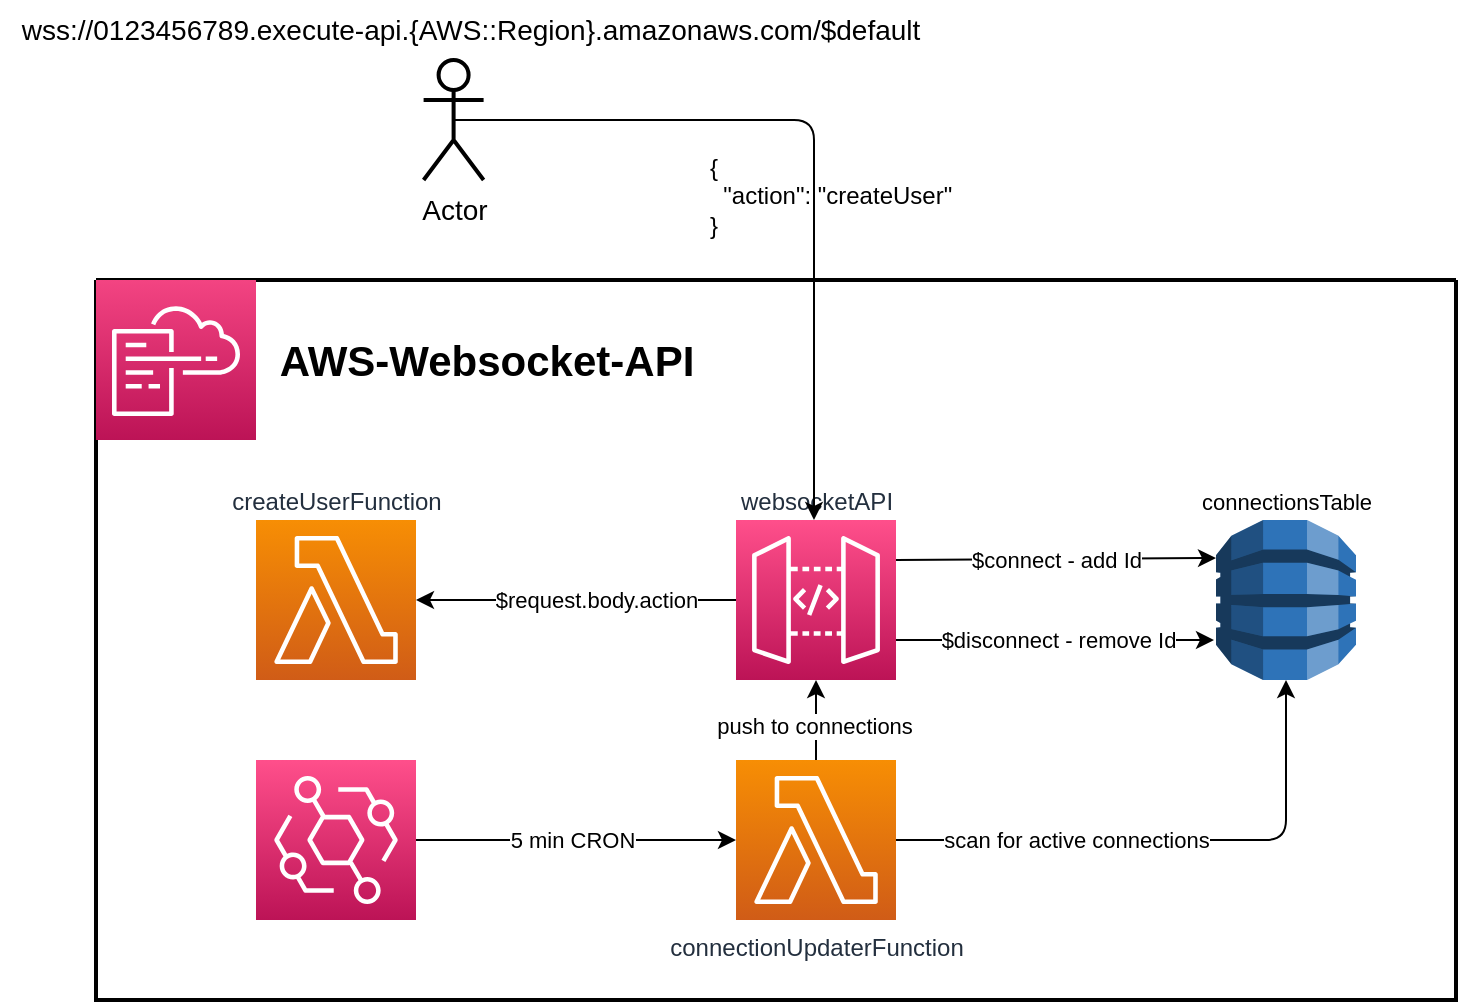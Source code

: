 <mxfile>
    <diagram id="uQtb4kDnB-4BG6wCOJv8" name="Page-1">
        <mxGraphModel dx="2029" dy="892" grid="1" gridSize="10" guides="1" tooltips="1" connect="1" arrows="1" fold="1" page="1" pageScale="1" pageWidth="827" pageHeight="1169" math="0" shadow="0">
            <root>
                <mxCell id="0"/>
                <mxCell id="1" parent="0"/>
                <mxCell id="209" value="" style="swimlane;startSize=0;strokeWidth=2;" parent="1" vertex="1">
                    <mxGeometry x="-600" y="320" width="680" height="360" as="geometry"/>
                </mxCell>
                <mxCell id="210" value="&lt;h2 class=&quot;awsui_header-text_1r9lg_5gt1n_553&quot; style=&quot;font-size: 21px&quot;&gt;AWS-Websocket-API&lt;/h2&gt;" style="text;html=1;align=center;verticalAlign=middle;resizable=0;points=[];autosize=1;strokeColor=none;fillColor=none;fontSize=21;" parent="209" vertex="1">
                    <mxGeometry x="80" y="5" width="230" height="70" as="geometry"/>
                </mxCell>
                <mxCell id="211" value="" style="sketch=0;points=[[0,0,0],[0.25,0,0],[0.5,0,0],[0.75,0,0],[1,0,0],[0,1,0],[0.25,1,0],[0.5,1,0],[0.75,1,0],[1,1,0],[0,0.25,0],[0,0.5,0],[0,0.75,0],[1,0.25,0],[1,0.5,0],[1,0.75,0]];points=[[0,0,0],[0.25,0,0],[0.5,0,0],[0.75,0,0],[1,0,0],[0,1,0],[0.25,1,0],[0.5,1,0],[0.75,1,0],[1,1,0],[0,0.25,0],[0,0.5,0],[0,0.75,0],[1,0.25,0],[1,0.5,0],[1,0.75,0]];outlineConnect=0;fontColor=#232F3E;gradientColor=#F34482;gradientDirection=north;fillColor=#BC1356;strokeColor=#ffffff;dashed=0;verticalLabelPosition=bottom;verticalAlign=top;align=center;html=1;fontSize=12;fontStyle=0;aspect=fixed;shape=mxgraph.aws4.resourceIcon;resIcon=mxgraph.aws4.cloudformation;" parent="209" vertex="1">
                    <mxGeometry width="80" height="80" as="geometry"/>
                </mxCell>
                <mxCell id="267" style="edgeStyle=none;html=1;exitX=1;exitY=0.75;exitDx=0;exitDy=0;exitPerimeter=0;" edge="1" parent="209" source="264">
                    <mxGeometry relative="1" as="geometry">
                        <mxPoint x="150" y="180" as="sourcePoint"/>
                        <mxPoint x="559" y="180" as="targetPoint"/>
                    </mxGeometry>
                </mxCell>
                <mxCell id="269" value="$disconnect - remove Id" style="edgeLabel;html=1;align=center;verticalAlign=middle;resizable=0;points=[];" vertex="1" connectable="0" parent="267">
                    <mxGeometry x="-0.103" y="-2" relative="1" as="geometry">
                        <mxPoint x="9" y="-2" as="offset"/>
                    </mxGeometry>
                </mxCell>
                <mxCell id="239" value="connectionsTable" style="outlineConnect=0;dashed=0;verticalLabelPosition=top;verticalAlign=bottom;align=center;html=1;shape=mxgraph.aws3.dynamo_db;fillColor=#2E73B8;gradientColor=none;fontSize=11;labelPosition=center;" parent="209" vertex="1">
                    <mxGeometry x="560" y="120" width="70" height="80" as="geometry"/>
                </mxCell>
                <mxCell id="266" style="edgeStyle=none;html=1;exitX=1;exitY=0.25;exitDx=0;exitDy=0;exitPerimeter=0;" edge="1" parent="209" source="264">
                    <mxGeometry relative="1" as="geometry">
                        <mxPoint x="560" y="139" as="targetPoint"/>
                    </mxGeometry>
                </mxCell>
                <mxCell id="268" value="$connect - add Id" style="edgeLabel;html=1;align=center;verticalAlign=middle;resizable=0;points=[];" vertex="1" connectable="0" parent="266">
                    <mxGeometry x="0.748" relative="1" as="geometry">
                        <mxPoint x="-60" y="1" as="offset"/>
                    </mxGeometry>
                </mxCell>
                <mxCell id="281" style="edgeStyle=none;html=1;" edge="1" parent="209" source="264" target="280">
                    <mxGeometry relative="1" as="geometry"/>
                </mxCell>
                <mxCell id="282" value="$request.body.action" style="edgeLabel;html=1;align=center;verticalAlign=middle;resizable=0;points=[];" vertex="1" connectable="0" parent="281">
                    <mxGeometry x="0.125" relative="1" as="geometry">
                        <mxPoint x="20" as="offset"/>
                    </mxGeometry>
                </mxCell>
                <mxCell id="264" value="websocketAPI" style="sketch=0;points=[[0,0,0],[0.25,0,0],[0.5,0,0],[0.75,0,0],[1,0,0],[0,1,0],[0.25,1,0],[0.5,1,0],[0.75,1,0],[1,1,0],[0,0.25,0],[0,0.5,0],[0,0.75,0],[1,0.25,0],[1,0.5,0],[1,0.75,0]];outlineConnect=0;fontColor=#232F3E;gradientColor=#FF4F8B;gradientDirection=north;fillColor=#BC1356;strokeColor=#ffffff;dashed=0;verticalLabelPosition=top;verticalAlign=bottom;align=center;html=1;fontSize=12;fontStyle=0;aspect=fixed;shape=mxgraph.aws4.resourceIcon;resIcon=mxgraph.aws4.api_gateway;labelPosition=center;" vertex="1" parent="209">
                    <mxGeometry x="320" y="120" width="80" height="80" as="geometry"/>
                </mxCell>
                <mxCell id="280" value="createUserFunction" style="sketch=0;points=[[0,0,0],[0.25,0,0],[0.5,0,0],[0.75,0,0],[1,0,0],[0,1,0],[0.25,1,0],[0.5,1,0],[0.75,1,0],[1,1,0],[0,0.25,0],[0,0.5,0],[0,0.75,0],[1,0.25,0],[1,0.5,0],[1,0.75,0]];outlineConnect=0;fontColor=#232F3E;gradientColor=#F78E04;gradientDirection=north;fillColor=#D05C17;strokeColor=#ffffff;dashed=0;verticalLabelPosition=top;verticalAlign=bottom;align=center;html=1;fontSize=12;fontStyle=0;aspect=fixed;shape=mxgraph.aws4.resourceIcon;resIcon=mxgraph.aws4.lambda;labelPosition=center;" vertex="1" parent="209">
                    <mxGeometry x="80" y="120" width="80" height="80" as="geometry"/>
                </mxCell>
                <mxCell id="284" style="edgeStyle=none;html=1;entryX=0.5;entryY=1;entryDx=0;entryDy=0;entryPerimeter=0;" edge="1" parent="209" source="283" target="239">
                    <mxGeometry relative="1" as="geometry">
                        <Array as="points">
                            <mxPoint x="595" y="280"/>
                        </Array>
                    </mxGeometry>
                </mxCell>
                <mxCell id="286" value="scan for active connections" style="edgeLabel;html=1;align=center;verticalAlign=middle;resizable=0;points=[];" vertex="1" connectable="0" parent="284">
                    <mxGeometry x="-0.239" y="-1" relative="1" as="geometry">
                        <mxPoint x="-15" y="-1" as="offset"/>
                    </mxGeometry>
                </mxCell>
                <mxCell id="285" style="edgeStyle=none;html=1;" edge="1" parent="209" source="283" target="264">
                    <mxGeometry relative="1" as="geometry">
                        <Array as="points">
                            <mxPoint x="360" y="220"/>
                        </Array>
                    </mxGeometry>
                </mxCell>
                <mxCell id="283" value="connectionUpdaterFunction" style="sketch=0;points=[[0,0,0],[0.25,0,0],[0.5,0,0],[0.75,0,0],[1,0,0],[0,1,0],[0.25,1,0],[0.5,1,0],[0.75,1,0],[1,1,0],[0,0.25,0],[0,0.5,0],[0,0.75,0],[1,0.25,0],[1,0.5,0],[1,0.75,0]];outlineConnect=0;fontColor=#232F3E;gradientColor=#F78E04;gradientDirection=north;fillColor=#D05C17;strokeColor=#ffffff;dashed=0;verticalLabelPosition=bottom;verticalAlign=top;align=center;html=1;fontSize=12;fontStyle=0;aspect=fixed;shape=mxgraph.aws4.resourceIcon;resIcon=mxgraph.aws4.lambda;" vertex="1" parent="209">
                    <mxGeometry x="320" y="240" width="80" height="80" as="geometry"/>
                </mxCell>
                <mxCell id="287" value="push to connections" style="edgeLabel;html=1;align=center;verticalAlign=middle;resizable=0;points=[];" vertex="1" connectable="0" parent="209">
                    <mxGeometry x="360.002" y="224" as="geometry">
                        <mxPoint x="-1" y="-1" as="offset"/>
                    </mxGeometry>
                </mxCell>
                <mxCell id="289" style="edgeStyle=none;html=1;" edge="1" parent="209" source="288" target="283">
                    <mxGeometry relative="1" as="geometry"/>
                </mxCell>
                <mxCell id="290" value="5 min CRON" style="edgeLabel;html=1;align=center;verticalAlign=middle;resizable=0;points=[];" vertex="1" connectable="0" parent="289">
                    <mxGeometry x="-0.133" relative="1" as="geometry">
                        <mxPoint x="8" as="offset"/>
                    </mxGeometry>
                </mxCell>
                <mxCell id="288" value="" style="sketch=0;points=[[0,0,0],[0.25,0,0],[0.5,0,0],[0.75,0,0],[1,0,0],[0,1,0],[0.25,1,0],[0.5,1,0],[0.75,1,0],[1,1,0],[0,0.25,0],[0,0.5,0],[0,0.75,0],[1,0.25,0],[1,0.5,0],[1,0.75,0]];outlineConnect=0;fontColor=#232F3E;gradientColor=#FF4F8B;gradientDirection=north;fillColor=#BC1356;strokeColor=#ffffff;dashed=0;verticalLabelPosition=bottom;verticalAlign=top;align=center;html=1;fontSize=12;fontStyle=0;aspect=fixed;shape=mxgraph.aws4.resourceIcon;resIcon=mxgraph.aws4.eventbridge;" vertex="1" parent="209">
                    <mxGeometry x="80" y="240" width="80" height="80" as="geometry"/>
                </mxCell>
                <mxCell id="235" value="wss://0123456789.execute-api.{AWS::Region}.amazonaws.com/$default" style="text;html=1;align=center;verticalAlign=middle;resizable=0;points=[];autosize=1;strokeColor=none;fillColor=none;fontSize=14;" parent="1" vertex="1">
                    <mxGeometry x="-648" y="180" width="470" height="30" as="geometry"/>
                </mxCell>
                <mxCell id="240" style="edgeStyle=none;html=1;exitX=0.5;exitY=0.5;exitDx=0;exitDy=0;exitPerimeter=0;entryX=0.5;entryY=0;entryDx=0;entryDy=0;entryPerimeter=0;fontSize=11;" parent="1" source="236" edge="1">
                    <mxGeometry relative="1" as="geometry">
                        <Array as="points">
                            <mxPoint x="-241" y="240"/>
                        </Array>
                        <mxPoint x="-241" y="440" as="targetPoint"/>
                    </mxGeometry>
                </mxCell>
                <mxCell id="236" value="Actor" style="shape=umlActor;verticalLabelPosition=bottom;verticalAlign=top;html=1;outlineConnect=0;strokeWidth=2;fontSize=14;" parent="1" vertex="1">
                    <mxGeometry x="-436.2" y="210" width="30" height="60" as="geometry"/>
                </mxCell>
                <mxCell id="279" value="{&lt;br&gt;&amp;nbsp; &quot;action&quot;: &quot;createUser&quot;&lt;br&gt;}" style="text;whiteSpace=wrap;html=1;" vertex="1" parent="1">
                    <mxGeometry x="-295" y="250" width="150" height="60" as="geometry"/>
                </mxCell>
            </root>
        </mxGraphModel>
    </diagram>
</mxfile>